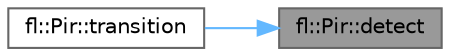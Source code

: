 digraph "fl::Pir::detect"
{
 // INTERACTIVE_SVG=YES
 // LATEX_PDF_SIZE
  bgcolor="transparent";
  edge [fontname=Helvetica,fontsize=10,labelfontname=Helvetica,labelfontsize=10];
  node [fontname=Helvetica,fontsize=10,shape=box,height=0.2,width=0.4];
  rankdir="RL";
  Node1 [id="Node000001",label="fl::Pir::detect",height=0.2,width=0.4,color="gray40", fillcolor="grey60", style="filled", fontcolor="black",tooltip="Returns true if the PIR is “latched on” (within latchMs of last trigger)."];
  Node1 -> Node2 [id="edge1_Node000001_Node000002",dir="back",color="steelblue1",style="solid",tooltip=" "];
  Node2 [id="Node000002",label="fl::Pir::transition",height=0.2,width=0.4,color="grey40", fillcolor="white", style="filled",URL="$db/db1/classfl_1_1_pir_a0745b8cefa16e3bec5773e55229ad58d.html#a0745b8cefa16e3bec5773e55229ad58d",tooltip="Returns a 0–255 ramp value: • ramps 0→255 over risingTime • holds 255 until latchMs–fallingTime • ram..."];
}
